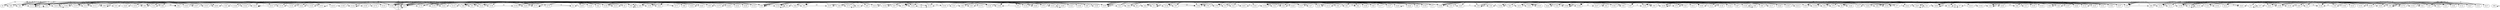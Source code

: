 // graph_prop
digraph {
	node [fixed_size=True width=.0005]
	S0 [label=S0]
	S0 -> S60 [label=16 constraint=false]
	S1 [label=S1]
	S1 -> S148 [label=8 constraint=false]
	S1 -> S227 [label=9 constraint=false]
	S2 [label=S2]
	S2 -> S179 [label=0 constraint=false]
	S2 -> S155 [label=12 constraint=false]
	S3 [label=S3]
	S3 -> S23 [label=10 constraint=false]
	S3 -> S226 [label=3 constraint=false]
	S4 [label=S4]
	S4 -> S210 [label=9 constraint=false]
	S4 -> S123 [label=14 constraint=false]
	S4 -> S49 [label=18 constraint=false]
	S5 [label=S5]
	S5 -> S135 [label=16 constraint=false]
	S5 -> S29 [label=8 constraint=false]
	S5 -> S243 [label=4 constraint=false]
	S5 -> S131 [label=14 constraint=false]
	S5 -> S241 [label=6 constraint=false]
	S5 -> S190 [label=5 constraint=false]
	S5 -> S46 [label=13 constraint=false]
	S5 -> S46 [label=9 constraint=false]
	S6 [label=S6]
	S6 -> S24 [label=10 constraint=false]
	S7 [label=S7]
	S7 -> S41 [label=15 constraint=false]
	S7 -> S86 [label=12 constraint=false]
	S8 [label=S8]
	S8 -> S246 [label=14 constraint=false]
	S9 [label=S9]
	S9 -> S142 [label=3 constraint=false]
	S10 [label=S10]
	S10 -> S247 [label=6 constraint=false]
	S10 -> S125 [label=8 constraint=false]
	S10 -> S166 [label=18 constraint=false]
	S11 [label=S11]
	S11 -> S136 [label=16 constraint=false]
	S11 -> S11 [label=4 constraint=false]
	S12 [label=S12]
	S12 -> S112 [label=9 constraint=false]
	S12 -> S167 [label=11 constraint=false]
	S13 [label=S13]
	S13 -> S207 [label=10 constraint=false]
	S14 [label=S14]
	S14 -> S63 [label=14 constraint=false]
	S14 -> S151 [label=13 constraint=false]
	S15 [label=S15]
	S15 -> S8 [label=4 constraint=false]
	S15 -> S91 [label=15 constraint=false]
	S16 [label=S16]
	S16 -> S137 [label=4 constraint=false]
	S17 [label=S17]
	S17 -> S37 [label=17 constraint=false]
	S17 -> S243 [label=11 constraint=false]
	S18 [label=S18]
	S18 -> S209 [label=15 constraint=false]
	S19 [label=S19]
	S19 -> S64 [label=9 constraint=false]
	S20 [label=S20]
	S20 -> S200 [label=5 constraint=false]
	S20 -> S20 [label=1 constraint=false]
	S21 [label=S21]
	S21 -> S203 [label=16 constraint=false]
	S21 -> S207 [label=5 constraint=false]
	S22 [label=S22]
	S22 -> S81 [label=14 constraint=false]
	S23 [label=S23]
	S23 -> S201 [label=5 constraint=false]
	S24 [label=S24]
	S24 -> S11 [label=15 constraint=false]
	S24 -> S76 [label=1 constraint=false]
	S24 -> S182 [label=0 constraint=false]
	S25 [label=S25]
	S25 -> S96 [label=11 constraint=false]
	S25 -> S228 [label=7 constraint=false]
	S25 -> S189 [label=4 constraint=false]
	S25 -> S26 [label=10 constraint=false]
	S26 [label=S26]
	S26 -> S79 [label=4 constraint=false]
	S27 [label=S27]
	S27 -> S197 [label=18 constraint=false]
	S28 [label=S28]
	S28 -> S195 [label=1 constraint=false]
	S28 -> S54 [label=15 constraint=false]
	S28 -> S154 [label=4 constraint=false]
	S28 -> S58 [label=16 constraint=false]
	S28 -> S54 [label=2 constraint=false]
	S29 [label=S29]
	S29 -> S1 [label=15 constraint=false]
	S29 -> S42 [label=1 constraint=false]
	S29 -> S139 [label=6 constraint=false]
	S30 [label=S30]
	S30 -> S224 [label=5 constraint=false]
	S30 -> S231 [label=8 constraint=false]
	S30 -> S188 [label=1 constraint=false]
	S30 -> S52 [label=6 constraint=false]
	S31 [label=S31]
	S31 -> S135 [label=9 constraint=false]
	S31 -> S159 [label=2 constraint=false]
	S31 -> S104 [label=7 constraint=false]
	S32 [label=S32]
	S32 -> S93 [label=14 constraint=false]
	S32 -> S172 [label=2 constraint=false]
	S33 [label=S33]
	S33 -> S81 [label=2 constraint=false]
	S34 [label=S34]
	S34 -> S147 [label=1 constraint=false]
	S34 -> S26 [label=11 constraint=false]
	S35 [label=S35]
	S35 -> S179 [label=7 constraint=false]
	S35 -> S120 [label=15 constraint=false]
	S35 -> S234 [label=8 constraint=false]
	S35 -> S239 [label=0 constraint=false]
	S35 -> S175 [label=16 constraint=false]
	S35 -> S88 [label=10 constraint=false]
	S35 -> S4 [label=13 constraint=false]
	S35 -> S118 [label=4 constraint=false]
	S35 -> S115 [label=5 constraint=false]
	S35 -> S85 [label=3 constraint=false]
	S35 -> S85 [label=12 constraint=false]
	S35 -> S85 [label=6 constraint=false]
	S35 -> S85 [label=11 constraint=false]
	S36 [label=S36]
	S36 -> S157 [label=11 constraint=false]
	S36 -> S172 [label=10 constraint=false]
	S36 -> S142 [label=5 constraint=false]
	S36 -> S213 [label=2 constraint=false]
	S37 [label=S37]
	S37 -> S17 [label=7 constraint=false]
	S38 [label=S38]
	S38 -> S169 [label=7 constraint=false]
	S39 [label=S39]
	S39 -> S148 [label=10 constraint=false]
	S40 [label=S40]
	S40 -> S84 [label=12 constraint=false]
	S41 [label=S41]
	S41 -> S200 [label=18 constraint=false]
	S41 -> S101 [label=16 constraint=false]
	S41 -> S53 [label=2 constraint=false]
	S41 -> S7 [label=12 constraint=false]
	S42 [label=S42]
	S42 -> S75 [label=1 constraint=false]
	S43 [label=S43]
	S43 -> S72 [label=15 constraint=false]
	S43 -> S224 [label=18 constraint=false]
	S43 -> S165 [label=13 constraint=false]
	S44 [label=S44]
	S44 -> S154 [label=8 constraint=false]
	S45 [label=S45]
	S45 -> S47 [label=0 constraint=false]
	S46 [label=S46]
	S46 -> S212 [label=5 constraint=false]
	S46 -> S205 [label=3 constraint=false]
	S46 -> S60 [label=6 constraint=false]
	S46 -> S46 [label=17 constraint=false]
	S46 -> S178 [label=18 constraint=false]
	S46 -> S67 [label=1 constraint=false]
	S47 [label=S47]
	S47 -> S102 [label=14 constraint=false]
	S47 -> S73 [label=10 constraint=false]
	S47 -> S93 [label=15 constraint=false]
	S47 -> S229 [label=5 constraint=false]
	S48 [label=S48]
	S48 -> S13 [label=6 constraint=false]
	S48 -> S70 [label=9 constraint=false]
	S48 -> S158 [label=1 constraint=false]
	S49 [label=S49]
	S49 -> S51 [label=10 constraint=false]
	S49 -> S114 [label=18 constraint=false]
	S50 [label=S50]
	S50 -> S61 [label=6 constraint=false]
	S50 -> S113 [label=17 constraint=false]
	S50 -> S11 [label=10 constraint=false]
	S50 -> S79 [label=4 constraint=false]
	S51 [label=S51]
	S51 -> S123 [label=9 constraint=false]
	S52 [label=S52]
	S52 -> S231 [label=12 constraint=false]
	S53 [label=S53]
	S53 -> S158 [label=3 constraint=false]
	S53 -> S193 [label=17 constraint=false]
	S53 -> S193 [label=5 constraint=false]
	S54 [label=S54]
	S54 -> S35 [label=3 constraint=false]
	S55 [label=S55]
	S55 -> S223 [label=1 constraint=false]
	S56 [label=S56]
	S56 -> S230 [label=16 constraint=false]
	S56 -> S180 [label=4 constraint=false]
	S57 [label=S57]
	S57 -> S127 [label=2 constraint=false]
	S57 -> S182 [label=18 constraint=false]
	S58 [label=S58]
	S58 -> S195 [label=11 constraint=false]
	S59 [label=S59]
	S59 -> S59 [label=13 constraint=false]
	S59 -> S38 [label=6 constraint=false]
	S59 -> S56 [label=5 constraint=false]
	S59 -> S56 [label=9 constraint=false]
	S59 -> S165 [label=12 constraint=false]
	S59 -> S138 [label=15 constraint=false]
	S60 [label=S60]
	S60 -> S81 [label=18 constraint=false]
	S61 [label=S61]
	S61 -> S82 [label=11 constraint=false]
	S61 -> S182 [label=7 constraint=false]
	S61 -> S136 [label=17 constraint=false]
	S62 [label=S62]
	S62 -> S100 [label=12 constraint=false]
	S62 -> S128 [label=14 constraint=false]
	S62 -> S9 [label=10 constraint=false]
	S62 -> S93 [label=1 constraint=false]
	S62 -> S110 [label=3 constraint=false]
	S63 [label=S63]
	S63 -> S115 [label=9 constraint=false]
	S64 [label=S64]
	S64 -> S232 [label=11 constraint=false]
	S64 -> S45 [label=1 constraint=false]
	S64 -> S128 [label=2 constraint=false]
	S65 [label=S65]
	S65 -> S32 [label=4 constraint=false]
	S66 [label=S66]
	S66 -> S149 [label=18 constraint=false]
	S66 -> S152 [label=12 constraint=false]
	S66 -> S182 [label=11 constraint=false]
	S67 [label=S67]
	S67 -> S190 [label=3 constraint=false]
	S67 -> S33 [label=13 constraint=false]
	S67 -> S22 [label=15 constraint=false]
	S68 [label=S68]
	S68 -> S131 [label=0 constraint=false]
	S68 -> S0 [label=13 constraint=false]
	S69 [label=S69]
	S69 -> S133 [label=9 constraint=false]
	S69 -> S69 [label=0 constraint=false]
	S69 -> S80 [label=2 constraint=false]
	S69 -> S16 [label=12 constraint=false]
	S70 [label=S70]
	S70 -> S8 [label=3 constraint=false]
	S71 [label=S71]
	S71 -> S136 [label=18 constraint=false]
	S72 [label=S72]
	S72 -> S169 [label=13 constraint=false]
	S73 [label=S73]
	S73 -> S229 [label=13 constraint=false]
	S73 -> S95 [label=16 constraint=false]
	S74 [label=S74]
	S74 -> S168 [label=17 constraint=false]
	S75 [label=S75]
	S75 -> S68 [label=7 constraint=false]
	S76 [label=S76]
	S76 -> S79 [label=16 constraint=false]
	S76 -> S150 [label=11 constraint=false]
	S77 [label=S77]
	S77 -> S193 [label=2 constraint=false]
	S77 -> S242 [label=4 constraint=false]
	S78 [label=S78]
	S78 -> S134 [label=18 constraint=false]
	S78 -> S232 [label=0 constraint=false]
	S78 -> S73 [label=16 constraint=false]
	S79 [label=S79]
	S79 -> S3 [label=9 constraint=false]
	S79 -> S57 [label=6 constraint=false]
	S79 -> S90 [label=2 constraint=false]
	S80 [label=S80]
	S80 -> S92 [label=18 constraint=false]
	S80 -> S14 [label=3 constraint=false]
	S81 [label=S81]
	S81 -> S75 [label=6 constraint=false]
	S81 -> S75 [label=18 constraint=false]
	S81 -> S160 [label=5 constraint=false]
	S81 -> S132 [label=0 constraint=false]
	S81 -> S218 [label=13 constraint=false]
	S81 -> S141 [label=17 constraint=false]
	S81 -> S115 [label=11 constraint=false]
	S82 [label=S82]
	S82 -> S197 [label=13 constraint=false]
	S83 [label=S83]
	S83 -> S231 [label=14 constraint=false]
	S83 -> S194 [label=16 constraint=false]
	S84 [label=S84]
	S84 -> S20 [label=7 constraint=false]
	S84 -> S86 [label=3 constraint=false]
	S85 [label=S85]
	S85 -> S142 [label=0 constraint=false]
	S85 -> S85 [label=6 constraint=false]
	S85 -> S126 [label=14 constraint=false]
	S85 -> S74 [label=12 constraint=false]
	S85 -> S199 [label=11 constraint=false]
	S85 -> S183 [label=16 constraint=false]
	S85 -> S176 [label=13 constraint=false]
	S85 -> S115 [label=1 constraint=false]
	S85 -> S197 [label=18 constraint=false]
	S85 -> S197 [label=17 constraint=false]
	S85 -> S197 [label=3 constraint=false]
	S86 [label=S86]
	S86 -> S193 [label=6 constraint=false]
	S86 -> S242 [label=7 constraint=false]
	S87 [label=S87]
	S87 -> S169 [label=6 constraint=false]
	S88 [label=S88]
	S88 -> S221 [label=0 constraint=false]
	S89 [label=S89]
	S89 -> S117 [label=10 constraint=false]
	S89 -> S230 [label=0 constraint=false]
	S90 [label=S90]
	S90 -> S197 [label=8 constraint=false]
	S91 [label=S91]
	S91 -> S70 [label=0 constraint=false]
	S91 -> S116 [label=10 constraint=false]
	S91 -> S196 [label=16 constraint=false]
	S92 [label=S92]
	S92 -> S115 [label=16 constraint=false]
	S93 [label=S93]
	S93 -> S206 [label=0 constraint=false]
	S93 -> S157 [label=15 constraint=false]
	S94 [label=S94]
	S94 -> S247 [label=9 constraint=false]
	S94 -> S194 [label=3 constraint=false]
	S94 -> S247 [label=13 constraint=false]
	S95 [label=S95]
	S95 -> S185 [label=8 constraint=false]
	S95 -> S73 [label=9 constraint=false]
	S96 [label=S96]
	S96 -> S6 [label=2 constraint=false]
	S96 -> S228 [label=17 constraint=false]
	S96 -> S182 [label=15 constraint=false]
	S97 [label=S97]
	S97 -> S194 [label=3 constraint=false]
	S97 -> S108 [label=11 constraint=false]
	S97 -> S165 [label=8 constraint=false]
	S97 -> S188 [label=1 constraint=false]
	S98 [label=S98]
	S98 -> S98 [label=2 constraint=false]
	S99 [label=S99]
	S99 -> S224 [label=9 constraint=false]
	S99 -> S129 [label=11 constraint=false]
	S100 [label=S100]
	S100 -> S36 [label=17 constraint=false]
	S100 -> S134 [label=13 constraint=false]
	S100 -> S110 [label=9 constraint=false]
	S100 -> S36 [label=0 constraint=false]
	S100 -> S19 [label=7 constraint=false]
	S101 [label=S101]
	S101 -> S184 [label=6 constraint=false]
	S102 [label=S102]
	S102 -> S213 [label=10 constraint=false]
	S103 [label=S103]
	S103 -> S209 [label=15 constraint=false]
	S103 -> S12 [label=5 constraint=false]
	S103 -> S55 [label=18 constraint=false]
	S104 [label=S104]
	S104 -> S81 [label=5 constraint=false]
	S105 [label=S105]
	S105 -> S48 [label=8 constraint=false]
	S105 -> S53 [label=18 constraint=false]
	S106 [label=S106]
	S106 -> S205 [label=7 constraint=false]
	S106 -> S190 [label=16 constraint=false]
	S106 -> S191 [label=4 constraint=false]
	S107 [label=S107]
	S107 -> S202 [label=1 constraint=false]
	S108 [label=S108]
	S108 -> S161 [label=8 constraint=false]
	S108 -> S237 [label=10 constraint=false]
	S109 [label=S109]
	S109 -> S63 [label=7 constraint=false]
	S109 -> S174 [label=5 constraint=false]
	S110 [label=S110]
	S110 -> S229 [label=18 constraint=false]
	S110 -> S73 [label=10 constraint=false]
	S110 -> S142 [label=0 constraint=false]
	S111 [label=S111]
	S111 -> S159 [label=6 constraint=false]
	S112 [label=S112]
	S112 -> S69 [label=10 constraint=false]
	S113 [label=S113]
	S113 -> S96 [label=6 constraint=false]
	S113 -> S23 [label=11 constraint=false]
	S113 -> S149 [label=8 constraint=false]
	S114 [label=S114]
	S114 -> S222 [label=2 constraint=false]
	S115 [label=S115]
	S115 -> S55 [label=2 constraint=false]
	S115 -> S69 [label=18 constraint=false]
	S115 -> S55 [label=5 constraint=false]
	S115 -> S163 [label=1 constraint=false]
	S115 -> S233 [label=11 constraint=false]
	S115 -> S115 [label=15 constraint=false]
	S115 -> S184 [label=7 constraint=false]
	S115 -> S184 [label=16 constraint=false]
	S115 -> S184 [label=6 constraint=false]
	S115 -> S184 [label=14 constraint=false]
	S115 -> S184 [label=3 constraint=false]
	S115 -> S184 [label=17 constraint=false]
	S116 [label=S116]
	S116 -> S20 [label=8 constraint=false]
	S116 -> S203 [label=14 constraint=false]
	S117 [label=S117]
	S117 -> S169 [label=4 constraint=false]
	S118 [label=S118]
	S118 -> S225 [label=18 constraint=false]
	S118 -> S145 [label=4 constraint=false]
	S119 [label=S119]
	S119 -> S223 [label=10 constraint=false]
	S120 [label=S120]
	S120 -> S225 [label=0 constraint=false]
	S121 [label=S121]
	S121 -> S188 [label=0 constraint=false]
	S121 -> S180 [label=17 constraint=false]
	S122 [label=S122]
	S122 -> S121 [label=1 constraint=false]
	S122 -> S83 [label=3 constraint=false]
	S123 [label=S123]
	S123 -> S49 [label=14 constraint=false]
	S123 -> S156 [label=2 constraint=false]
	S123 -> S173 [label=6 constraint=false]
	S124 [label=S124]
	S124 -> S109 [label=2 constraint=false]
	S124 -> S124 [label=0 constraint=false]
	S124 -> S137 [label=9 constraint=false]
	S125 [label=S125]
	S125 -> S169 [label=13 constraint=false]
	S126 [label=S126]
	S126 -> S134 [label=18 constraint=false]
	S127 [label=S127]
	S127 -> S152 [label=10 constraint=false]
	S128 [label=S128]
	S128 -> S78 [label=3 constraint=false]
	S128 -> S168 [label=13 constraint=false]
	S128 -> S229 [label=1 constraint=false]
	S128 -> S93 [label=11 constraint=false]
	S129 [label=S129]
	S129 -> S99 [label=2 constraint=false]
	S129 -> S97 [label=9 constraint=false]
	S130 [label=S130]
	S130 -> S119 [label=14 constraint=false]
	S131 [label=S131]
	S131 -> S111 [label=15 constraint=false]
	S132 [label=S132]
	S132 -> S159 [label=7 constraint=false]
	S132 -> S205 [label=4 constraint=false]
	S133 [label=S133]
	S133 -> S124 [label=12 constraint=false]
	S134 [label=S134]
	S134 -> S64 [label=15 constraint=false]
	S134 -> S206 [label=7 constraint=false]
	S134 -> S102 [label=9 constraint=false]
	S134 -> S213 [label=2 constraint=false]
	S134 -> S168 [label=3 constraint=false]
	S135 [label=S135]
	S135 -> S5 [label=15 constraint=false]
	S136 [label=S136]
	S136 -> S57 [label=13 constraint=false]
	S137 [label=S137]
	S137 -> S12 [label=9 constraint=false]
	S137 -> S63 [label=5 constraint=false]
	S137 -> S192 [label=18 constraint=false]
	S137 -> S244 [label=14 constraint=false]
	S137 -> S92 [label=3 constraint=false]
	S138 [label=S138]
	S138 -> S161 [label=3 constraint=false]
	S138 -> S165 [label=7 constraint=false]
	S138 -> S121 [label=12 constraint=false]
	S139 [label=S139]
	S139 -> S212 [label=13 constraint=false]
	S140 [label=S140]
	S140 -> S55 [label=7 constraint=false]
	S140 -> S244 [label=13 constraint=false]
	S140 -> S223 [label=8 constraint=false]
	S141 [label=S141]
	S141 -> S1 [label=6 constraint=false]
	S141 -> S68 [label=2 constraint=false]
	S142 [label=S142]
	S142 -> S9 [label=17 constraint=false]
	S142 -> S110 [label=15 constraint=false]
	S143 [label=S143]
	S143 -> S91 [label=4 constraint=false]
	S144 [label=S144]
	S144 -> S215 [label=0 constraint=false]
	S144 -> S153 [label=14 constraint=false]
	S145 [label=S145]
	S145 -> S210 [label=13 constraint=false]
	S145 -> S49 [label=12 constraint=false]
	S145 -> S236 [label=6 constraint=false]
	S145 -> S238 [label=10 constraint=false]
	S145 -> S54 [label=0 constraint=false]
	S145 -> S155 [label=11 constraint=false]
	S146 [label=S146]
	S146 -> S192 [label=8 constraint=false]
	S146 -> S216 [label=17 constraint=false]
	S146 -> S144 [label=15 constraint=false]
	S146 -> S18 [label=7 constraint=false]
	S147 [label=S147]
	S147 -> S26 [label=12 constraint=false]
	S147 -> S24 [label=3 constraint=false]
	S147 -> S27 [label=13 constraint=false]
	S147 -> S149 [label=14 constraint=false]
	S148 [label=S148]
	S148 -> S29 [label=16 constraint=false]
	S148 -> S75 [label=0 constraint=false]
	S149 [label=S149]
	S149 -> S11 [label=9 constraint=false]
	S150 [label=S150]
	S150 -> S96 [label=18 constraint=false]
	S151 [label=S151]
	S151 -> S12 [label=8 constraint=false]
	S151 -> S245 [label=2 constraint=false]
	S151 -> S63 [label=3 constraint=false]
	S152 [label=S152]
	S152 -> S127 [label=18 constraint=false]
	S152 -> S34 [label=15 constraint=false]
	S152 -> S82 [label=0 constraint=false]
	S153 [label=S153]
	S153 -> S55 [label=1 constraint=false]
	S153 -> S153 [label=15 constraint=false]
	S153 -> S140 [label=8 constraint=false]
	S153 -> S244 [label=10 constraint=false]
	S154 [label=S154]
	S154 -> S225 [label=6 constraint=false]
	S155 [label=S155]
	S155 -> S145 [label=13 constraint=false]
	S155 -> S222 [label=0 constraint=false]
	S156 [label=S156]
	S156 -> S154 [label=10 constraint=false]
	S156 -> S179 [label=7 constraint=false]
	S157 [label=S157]
	S157 -> S85 [label=3 constraint=false]
	S158 [label=S158]
	S158 -> S91 [label=7 constraint=false]
	S158 -> S200 [label=0 constraint=false]
	S159 [label=S159]
	S159 -> S33 [label=10 constraint=false]
	S159 -> S217 [label=0 constraint=false]
	S159 -> S186 [label=17 constraint=false]
	S159 -> S5 [label=15 constraint=false]
	S160 [label=S160]
	S160 -> S131 [label=4 constraint=false]
	S160 -> S67 [label=16 constraint=false]
	S160 -> S46 [label=3 constraint=false]
	S161 [label=S161]
	S161 -> S125 [label=6 constraint=false]
	S162 [label=S162]
	S162 -> S20 [label=4 constraint=false]
	S163 [label=S163]
	S163 -> S80 [label=16 constraint=false]
	S163 -> S209 [label=9 constraint=false]
	S163 -> S167 [label=11 constraint=false]
	S164 [label=S164]
	S164 -> S0 [label=14 constraint=false]
	S164 -> S42 [label=6 constraint=false]
	S165 [label=S165]
	S165 -> S56 [label=18 constraint=false]
	S166 [label=S166]
	S166 -> S108 [label=16 constraint=false]
	S166 -> S94 [label=10 constraint=false]
	S167 [label=S167]
	S167 -> S103 [label=18 constraint=false]
	S168 [label=S168]
	S168 -> S142 [label=5 constraint=false]
	S169 [label=S169]
	S169 -> S10 [label=2 constraint=false]
	S169 -> S138 [label=18 constraint=false]
	S169 -> S188 [label=8 constraint=false]
	S169 -> S59 [label=7 constraint=false]
	S169 -> S211 [label=10 constraint=false]
	S169 -> S89 [label=5 constraint=false]
	S169 -> S122 [label=3 constraint=false]
	S169 -> S43 [label=13 constraint=false]
	S169 -> S249 [label=9 constraint=false]
	S169 -> S115 [label=11 constraint=false]
	S169 -> S81 [label=4 constraint=false]
	S170 [label=S170]
	S170 -> S155 [label=10 constraint=false]
	S170 -> S58 [label=14 constraint=false]
	S171 [label=S171]
	S171 -> S51 [label=18 constraint=false]
	S171 -> S28 [label=8 constraint=false]
	S171 -> S156 [label=4 constraint=false]
	S172 [label=S172]
	S172 -> S65 [label=11 constraint=false]
	S172 -> S32 [label=13 constraint=false]
	S172 -> S65 [label=2 constraint=false]
	S173 [label=S173]
	S173 -> S49 [label=16 constraint=false]
	S173 -> S173 [label=1 constraint=false]
	S174 [label=S174]
	S174 -> S14 [label=10 constraint=false]
	S175 [label=S175]
	S175 -> S179 [label=16 constraint=false]
	S175 -> S120 [label=6 constraint=false]
	S175 -> S240 [label=10 constraint=false]
	S175 -> S173 [label=14 constraint=false]
	S175 -> S2 [label=9 constraint=false]
	S175 -> S145 [label=13 constraint=false]
	S175 -> S44 [label=11 constraint=false]
	S176 [label=S176]
	S176 -> S45 [label=17 constraint=false]
	S177 [label=S177]
	S177 -> S147 [label=1 constraint=false]
	S178 [label=S178]
	S178 -> S164 [label=2 constraint=false]
	S178 -> S75 [label=3 constraint=false]
	S178 -> S106 [label=7 constraint=false]
	S179 [label=S179]
	S179 -> S44 [label=10 constraint=false]
	S179 -> S155 [label=9 constraint=false]
	S180 [label=S180]
	S180 -> S97 [label=2 constraint=false]
	S181 [label=S181]
	S181 -> S201 [label=0 constraint=false]
	S181 -> S79 [label=10 constraint=false]
	S181 -> S152 [label=2 constraint=false]
	S182 [label=S182]
	S182 -> S150 [label=16 constraint=false]
	S182 -> S76 [label=13 constraint=false]
	S182 -> S66 [label=17 constraint=false]
	S182 -> S50 [label=12 constraint=false]
	S183 [label=S183]
	S183 -> S214 [label=5 constraint=false]
	S184 [label=S184]
	S184 -> S107 [label=6 constraint=false]
	S184 -> S53 [label=7 constraint=false]
	S184 -> S105 [label=14 constraint=false]
	S184 -> S143 [label=17 constraint=false]
	S184 -> S196 [label=12 constraint=false]
	S184 -> S235 [label=4 constraint=false]
	S184 -> S248 [label=3 constraint=false]
	S184 -> S187 [label=9 constraint=false]
	S184 -> S77 [label=8 constraint=false]
	S184 -> S115 [label=18 constraint=false]
	S184 -> S35 [label=0 constraint=false]
	S184 -> S35 [label=13 constraint=false]
	S184 -> S35 [label=2 constraint=false]
	S184 -> S35 [label=5 constraint=false]
	S184 -> S35 [label=11 constraint=false]
	S185 [label=S185]
	S185 -> S85 [label=8 constraint=false]
	S186 [label=S186]
	S186 -> S39 [label=9 constraint=false]
	S186 -> S131 [label=0 constraint=false]
	S186 -> S75 [label=12 constraint=false]
	S187 [label=S187]
	S187 -> S40 [label=2 constraint=false]
	S188 [label=S188]
	S188 -> S108 [label=18 constraint=false]
	S188 -> S188 [label=9 constraint=false]
	S189 [label=S189]
	S189 -> S3 [label=9 constraint=false]
	S189 -> S61 [label=0 constraint=false]
	S190 [label=S190]
	S190 -> S139 [label=1 constraint=false]
	S190 -> S17 [label=18 constraint=false]
	S190 -> S39 [label=4 constraint=false]
	S191 [label=S191]
	S191 -> S148 [label=12 constraint=false]
	S191 -> S31 [label=10 constraint=false]
	S191 -> S75 [label=6 constraint=false]
	S192 [label=S192]
	S192 -> S223 [label=7 constraint=false]
	S193 [label=S193]
	S193 -> S184 [label=7 constraint=false]
	S194 [label=S194]
	S194 -> S38 [label=18 constraint=false]
	S195 [label=S195]
	S195 -> S221 [label=4 constraint=false]
	S196 [label=S196]
	S196 -> S203 [label=12 constraint=false]
	S196 -> S8 [label=1 constraint=false]
	S197 [label=S197]
	S197 -> S127 [label=5 constraint=false]
	S197 -> S197 [label=17 constraint=false]
	S197 -> S82 [label=2 constraint=false]
	S197 -> S220 [label=15 constraint=false]
	S197 -> S181 [label=4 constraint=false]
	S197 -> S177 [label=11 constraint=false]
	S197 -> S71 [label=7 constraint=false]
	S197 -> S25 [label=12 constraint=false]
	S197 -> S115 [label=13 constraint=false]
	S197 -> S169 [label=1 constraint=false]
	S197 -> S169 [label=8 constraint=false]
	S198 [label=S198]
	S198 -> S124 [label=9 constraint=false]
	S199 [label=S199]
	S199 -> S110 [label=1 constraint=false]
	S200 [label=S200]
	S200 -> S48 [label=17 constraint=false]
	S200 -> S143 [label=4 constraint=false]
	S201 [label=S201]
	S201 -> S136 [label=8 constraint=false]
	S202 [label=S202]
	S202 -> S15 [label=16 constraint=false]
	S202 -> S86 [label=1 constraint=false]
	S202 -> S158 [label=8 constraint=false]
	S203 [label=S203]
	S203 -> S41 [label=5 constraint=false]
	S203 -> S203 [label=17 constraint=false]
	S203 -> S219 [label=13 constraint=false]
	S204 [label=S204]
	S204 -> S221 [label=13 constraint=false]
	S204 -> S35 [label=11 constraint=false]
	S204 -> S49 [label=14 constraint=false]
	S205 [label=S205]
	S205 -> S241 [label=7 constraint=false]
	S206 [label=S206]
	S206 -> S85 [label=7 constraint=false]
	S207 [label=S207]
	S207 -> S196 [label=11 constraint=false]
	S207 -> S21 [label=14 constraint=false]
	S208 [label=S208]
	S208 -> S232 [label=0 constraint=false]
	S208 -> S168 [label=17 constraint=false]
	S208 -> S73 [label=5 constraint=false]
	S209 [label=S209]
	S209 -> S115 [label=5 constraint=false]
	S210 [label=S210]
	S210 -> S35 [label=11 constraint=false]
	S211 [label=S211]
	S211 -> S72 [label=10 constraint=false]
	S212 [label=S212]
	S212 -> S243 [label=4 constraint=false]
	S212 -> S178 [label=2 constraint=false]
	S212 -> S75 [label=3 constraint=false]
	S212 -> S159 [label=1 constraint=false]
	S212 -> S31 [label=18 constraint=false]
	S213 [label=S213]
	S213 -> S62 [label=18 constraint=false]
	S213 -> S142 [label=10 constraint=false]
	S214 [label=S214]
	S214 -> S85 [label=3 constraint=false]
	S215 [label=S215]
	S215 -> S137 [label=1 constraint=false]
	S215 -> S215 [label=3 constraint=false]
	S216 [label=S216]
	S216 -> S215 [label=12 constraint=false]
	S216 -> S198 [label=1 constraint=false]
	S217 [label=S217]
	S217 -> S81 [label=11 constraint=false]
	S218 [label=S218]
	S218 -> S148 [label=5 constraint=false]
	S219 [label=S219]
	S219 -> S202 [label=4 constraint=false]
	S219 -> S162 [label=10 constraint=false]
	S219 -> S7 [label=11 constraint=false]
	S220 [label=S220]
	S220 -> S220 [label=12 constraint=false]
	S220 -> S152 [label=3 constraint=false]
	S220 -> S24 [label=6 constraint=false]
	S221 [label=S221]
	S221 -> S171 [label=17 constraint=false]
	S221 -> S154 [label=4 constraint=false]
	S222 [label=S222]
	S222 -> S35 [label=12 constraint=false]
	S223 [label=S223]
	S223 -> S192 [label=3 constraint=false]
	S224 [label=S224]
	S224 -> S161 [label=16 constraint=false]
	S225 [label=S225]
	S225 -> S51 [label=2 constraint=false]
	S225 -> S173 [label=1 constraint=false]
	S226 [label=S226]
	S226 -> S197 [label=18 constraint=false]
	S227 [label=S227]
	S227 -> S81 [label=4 constraint=false]
	S228 [label=S228]
	S228 -> S26 [label=4 constraint=false]
	S229 [label=S229]
	S229 -> S110 [label=5 constraint=false]
	S229 -> S206 [label=16 constraint=false]
	S230 [label=S230]
	S230 -> S230 [label=16 constraint=false]
	S230 -> S72 [label=0 constraint=false]
	S230 -> S129 [label=7 constraint=false]
	S230 -> S87 [label=18 constraint=false]
	S230 -> S180 [label=14 constraint=false]
	S231 [label=S231]
	S231 -> S161 [label=0 constraint=false]
	S232 [label=S232]
	S232 -> S157 [label=5 constraint=false]
	S232 -> S208 [label=9 constraint=false]
	S233 [label=S233]
	S233 -> S146 [label=14 constraint=false]
	S233 -> S215 [label=7 constraint=false]
	S233 -> S153 [label=16 constraint=false]
	S233 -> S119 [label=17 constraint=false]
	S234 [label=S234]
	S234 -> S195 [label=14 constraint=false]
	S235 [label=S235]
	S235 -> S203 [label=14 constraint=false]
	S235 -> S116 [label=5 constraint=false]
	S235 -> S193 [label=7 constraint=false]
	S236 [label=S236]
	S236 -> S170 [label=13 constraint=false]
	S236 -> S54 [label=9 constraint=false]
	S237 [label=S237]
	S237 -> S52 [label=1 constraint=false]
	S237 -> S188 [label=12 constraint=false]
	S237 -> S30 [label=16 constraint=false]
	S238 [label=S238]
	S238 -> S35 [label=6 constraint=false]
	S239 [label=S239]
	S239 -> S2 [label=14 constraint=false]
	S240 [label=S240]
	S240 -> S123 [label=13 constraint=false]
	S240 -> S179 [label=2 constraint=false]
	S240 -> S204 [label=6 constraint=false]
	S240 -> S28 [label=18 constraint=false]
	S241 [label=S241]
	S241 -> S37 [label=12 constraint=false]
	S241 -> S106 [label=4 constraint=false]
	S241 -> S190 [label=3 constraint=false]
	S242 [label=S242]
	S242 -> S40 [label=1 constraint=false]
	S242 -> S207 [label=16 constraint=false]
	S242 -> S193 [label=18 constraint=false]
	S242 -> S193 [label=14 constraint=false]
	S243 [label=S243]
	S243 -> S111 [label=17 constraint=false]
	S243 -> S111 [label=1 constraint=false]
	S244 [label=S244]
	S244 -> S130 [label=11 constraint=false]
	S244 -> S119 [label=10 constraint=false]
	S244 -> S63 [label=14 constraint=false]
	S245 [label=S245]
	S245 -> S16 [label=7 constraint=false]
	S246 [label=S246]
	S246 -> S184 [label=2 constraint=false]
	S247 [label=S247]
	S247 -> S59 [label=2 constraint=false]
	S248 [label=S248]
	S248 -> S193 [label=14 constraint=false]
	S248 -> S84 [label=6 constraint=false]
	S248 -> S41 [label=0 constraint=false]
	S249 [label=S249]
	S249 -> S108 [label=3 constraint=false]
}
